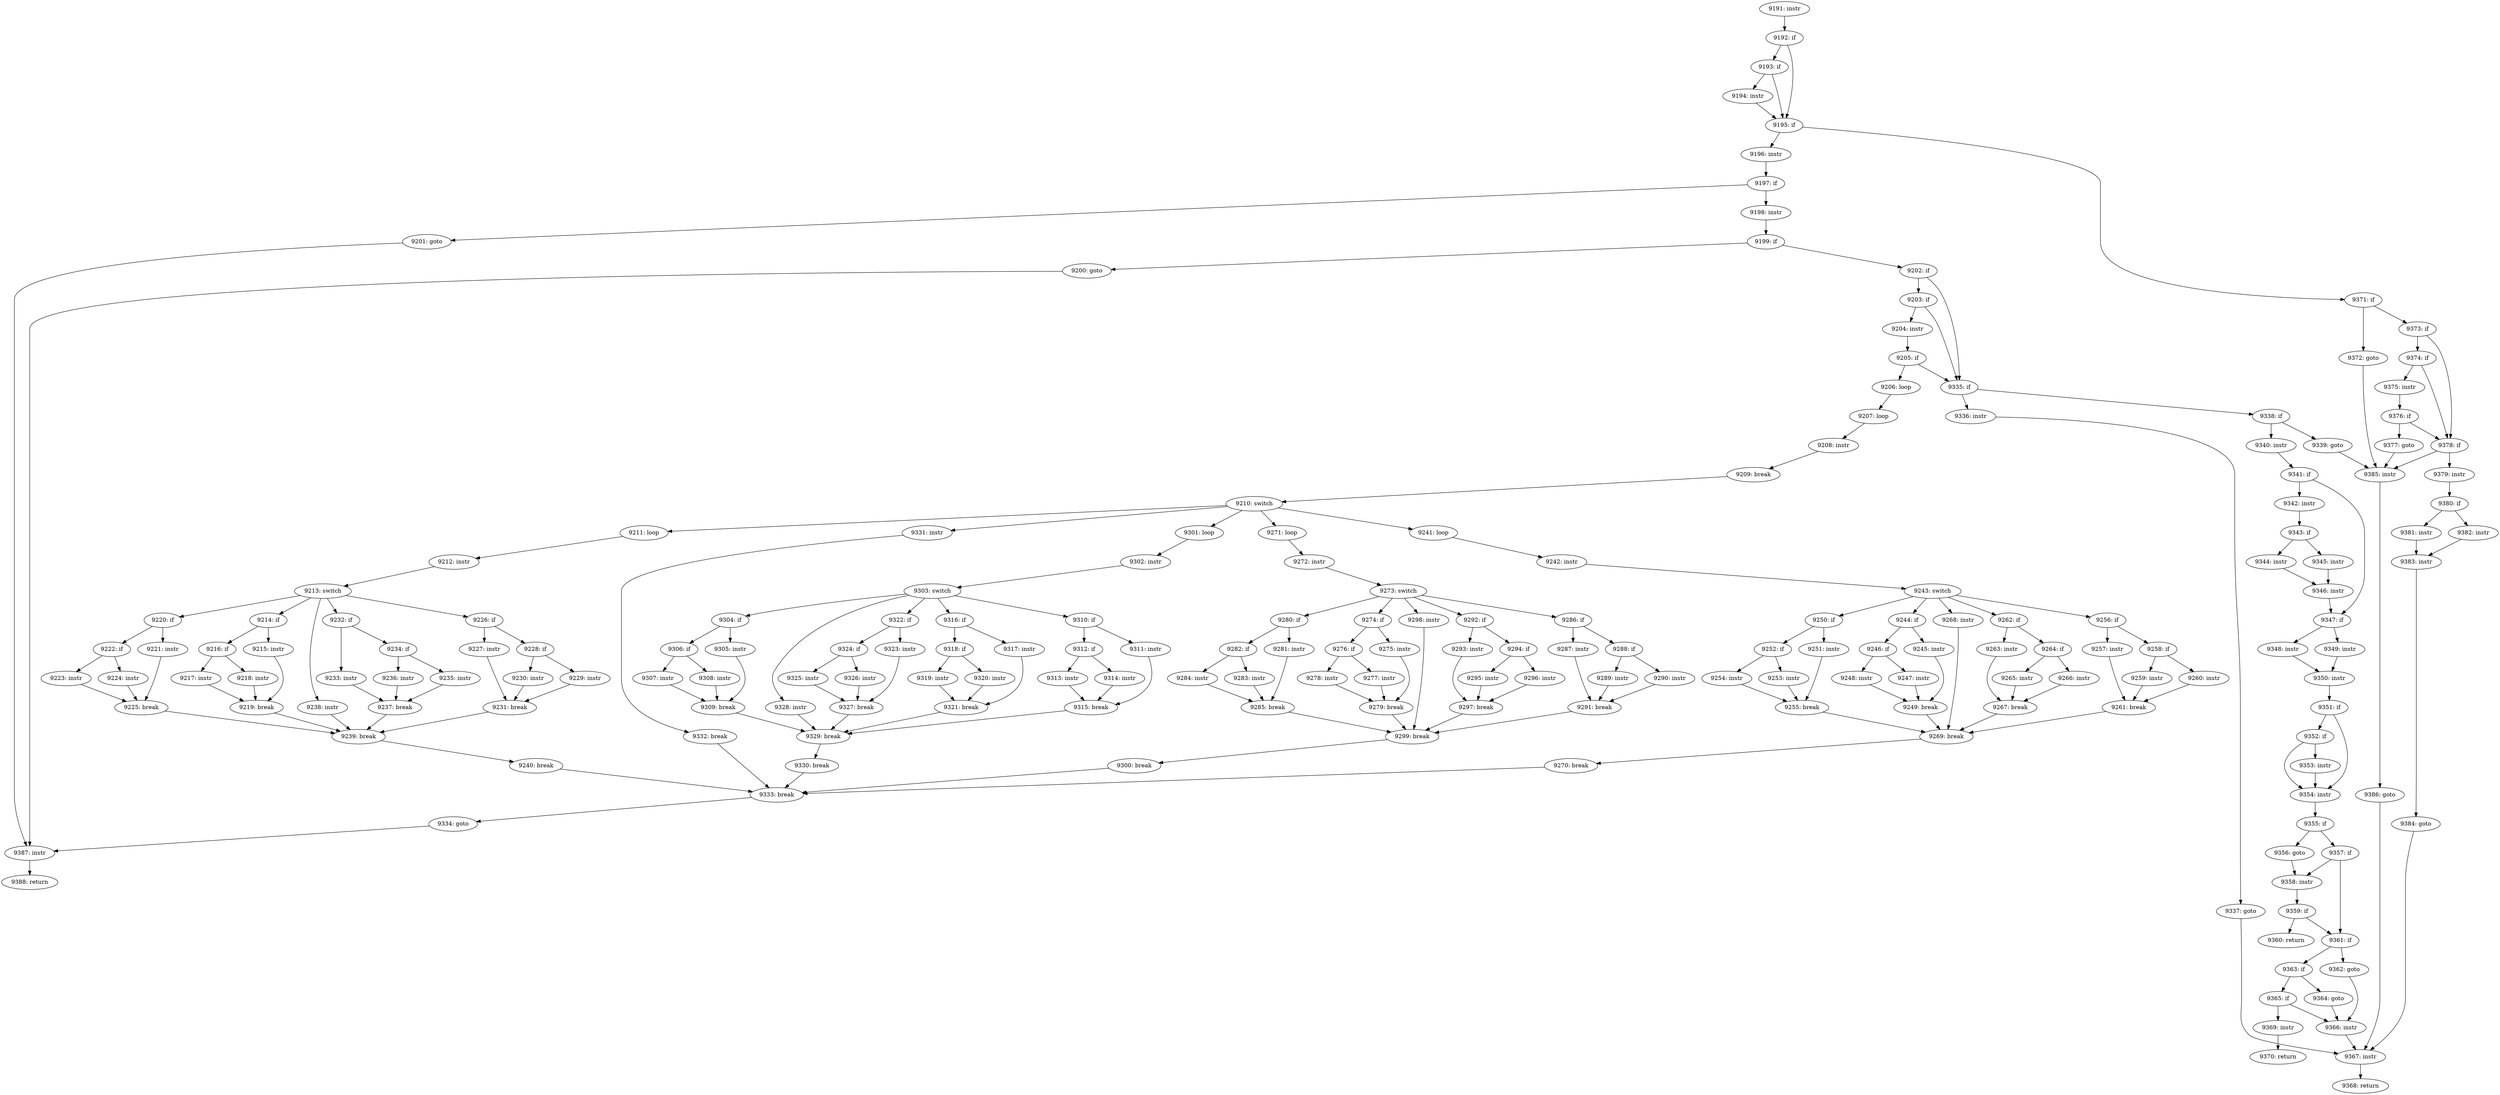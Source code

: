 digraph CFG_tcp_rcv_synsent_state_process {
9191 [label="9191: instr"]
	9191 -> 9192
9192 [label="9192: if"]
	9192 -> 9193
	9192 -> 9195
9193 [label="9193: if"]
	9193 -> 9194
	9193 -> 9195
9194 [label="9194: instr"]
	9194 -> 9195
9195 [label="9195: if"]
	9195 -> 9196
	9195 -> 9371
9196 [label="9196: instr"]
	9196 -> 9197
9197 [label="9197: if"]
	9197 -> 9198
	9197 -> 9201
9198 [label="9198: instr"]
	9198 -> 9199
9199 [label="9199: if"]
	9199 -> 9200
	9199 -> 9202
9200 [label="9200: goto"]
	9200 -> 9387
9201 [label="9201: goto"]
	9201 -> 9387
9202 [label="9202: if"]
	9202 -> 9203
	9202 -> 9335
9203 [label="9203: if"]
	9203 -> 9204
	9203 -> 9335
9204 [label="9204: instr"]
	9204 -> 9205
9205 [label="9205: if"]
	9205 -> 9335
	9205 -> 9206
9206 [label="9206: loop"]
	9206 -> 9207
9207 [label="9207: loop"]
	9207 -> 9208
9208 [label="9208: instr"]
	9208 -> 9209
9209 [label="9209: break"]
	9209 -> 9210
9210 [label="9210: switch"]
	9210 -> 9331
	9210 -> 9301
	9210 -> 9271
	9210 -> 9241
	9210 -> 9211
9211 [label="9211: loop"]
	9211 -> 9212
9212 [label="9212: instr"]
	9212 -> 9213
9213 [label="9213: switch"]
	9213 -> 9238
	9213 -> 9232
	9213 -> 9226
	9213 -> 9220
	9213 -> 9214
9214 [label="9214: if"]
	9214 -> 9215
	9214 -> 9216
9215 [label="9215: instr"]
	9215 -> 9219
9216 [label="9216: if"]
	9216 -> 9217
	9216 -> 9218
9217 [label="9217: instr"]
	9217 -> 9219
9218 [label="9218: instr"]
	9218 -> 9219
9219 [label="9219: break"]
	9219 -> 9239
9220 [label="9220: if"]
	9220 -> 9221
	9220 -> 9222
9221 [label="9221: instr"]
	9221 -> 9225
9222 [label="9222: if"]
	9222 -> 9223
	9222 -> 9224
9223 [label="9223: instr"]
	9223 -> 9225
9224 [label="9224: instr"]
	9224 -> 9225
9225 [label="9225: break"]
	9225 -> 9239
9226 [label="9226: if"]
	9226 -> 9227
	9226 -> 9228
9227 [label="9227: instr"]
	9227 -> 9231
9228 [label="9228: if"]
	9228 -> 9229
	9228 -> 9230
9229 [label="9229: instr"]
	9229 -> 9231
9230 [label="9230: instr"]
	9230 -> 9231
9231 [label="9231: break"]
	9231 -> 9239
9232 [label="9232: if"]
	9232 -> 9233
	9232 -> 9234
9233 [label="9233: instr"]
	9233 -> 9237
9234 [label="9234: if"]
	9234 -> 9235
	9234 -> 9236
9235 [label="9235: instr"]
	9235 -> 9237
9236 [label="9236: instr"]
	9236 -> 9237
9237 [label="9237: break"]
	9237 -> 9239
9238 [label="9238: instr"]
	9238 -> 9239
9239 [label="9239: break"]
	9239 -> 9240
9240 [label="9240: break"]
	9240 -> 9333
9241 [label="9241: loop"]
	9241 -> 9242
9242 [label="9242: instr"]
	9242 -> 9243
9243 [label="9243: switch"]
	9243 -> 9268
	9243 -> 9262
	9243 -> 9256
	9243 -> 9250
	9243 -> 9244
9244 [label="9244: if"]
	9244 -> 9245
	9244 -> 9246
9245 [label="9245: instr"]
	9245 -> 9249
9246 [label="9246: if"]
	9246 -> 9247
	9246 -> 9248
9247 [label="9247: instr"]
	9247 -> 9249
9248 [label="9248: instr"]
	9248 -> 9249
9249 [label="9249: break"]
	9249 -> 9269
9250 [label="9250: if"]
	9250 -> 9251
	9250 -> 9252
9251 [label="9251: instr"]
	9251 -> 9255
9252 [label="9252: if"]
	9252 -> 9253
	9252 -> 9254
9253 [label="9253: instr"]
	9253 -> 9255
9254 [label="9254: instr"]
	9254 -> 9255
9255 [label="9255: break"]
	9255 -> 9269
9256 [label="9256: if"]
	9256 -> 9257
	9256 -> 9258
9257 [label="9257: instr"]
	9257 -> 9261
9258 [label="9258: if"]
	9258 -> 9259
	9258 -> 9260
9259 [label="9259: instr"]
	9259 -> 9261
9260 [label="9260: instr"]
	9260 -> 9261
9261 [label="9261: break"]
	9261 -> 9269
9262 [label="9262: if"]
	9262 -> 9263
	9262 -> 9264
9263 [label="9263: instr"]
	9263 -> 9267
9264 [label="9264: if"]
	9264 -> 9265
	9264 -> 9266
9265 [label="9265: instr"]
	9265 -> 9267
9266 [label="9266: instr"]
	9266 -> 9267
9267 [label="9267: break"]
	9267 -> 9269
9268 [label="9268: instr"]
	9268 -> 9269
9269 [label="9269: break"]
	9269 -> 9270
9270 [label="9270: break"]
	9270 -> 9333
9271 [label="9271: loop"]
	9271 -> 9272
9272 [label="9272: instr"]
	9272 -> 9273
9273 [label="9273: switch"]
	9273 -> 9298
	9273 -> 9292
	9273 -> 9286
	9273 -> 9280
	9273 -> 9274
9274 [label="9274: if"]
	9274 -> 9275
	9274 -> 9276
9275 [label="9275: instr"]
	9275 -> 9279
9276 [label="9276: if"]
	9276 -> 9277
	9276 -> 9278
9277 [label="9277: instr"]
	9277 -> 9279
9278 [label="9278: instr"]
	9278 -> 9279
9279 [label="9279: break"]
	9279 -> 9299
9280 [label="9280: if"]
	9280 -> 9281
	9280 -> 9282
9281 [label="9281: instr"]
	9281 -> 9285
9282 [label="9282: if"]
	9282 -> 9283
	9282 -> 9284
9283 [label="9283: instr"]
	9283 -> 9285
9284 [label="9284: instr"]
	9284 -> 9285
9285 [label="9285: break"]
	9285 -> 9299
9286 [label="9286: if"]
	9286 -> 9287
	9286 -> 9288
9287 [label="9287: instr"]
	9287 -> 9291
9288 [label="9288: if"]
	9288 -> 9289
	9288 -> 9290
9289 [label="9289: instr"]
	9289 -> 9291
9290 [label="9290: instr"]
	9290 -> 9291
9291 [label="9291: break"]
	9291 -> 9299
9292 [label="9292: if"]
	9292 -> 9293
	9292 -> 9294
9293 [label="9293: instr"]
	9293 -> 9297
9294 [label="9294: if"]
	9294 -> 9295
	9294 -> 9296
9295 [label="9295: instr"]
	9295 -> 9297
9296 [label="9296: instr"]
	9296 -> 9297
9297 [label="9297: break"]
	9297 -> 9299
9298 [label="9298: instr"]
	9298 -> 9299
9299 [label="9299: break"]
	9299 -> 9300
9300 [label="9300: break"]
	9300 -> 9333
9301 [label="9301: loop"]
	9301 -> 9302
9302 [label="9302: instr"]
	9302 -> 9303
9303 [label="9303: switch"]
	9303 -> 9328
	9303 -> 9322
	9303 -> 9316
	9303 -> 9310
	9303 -> 9304
9304 [label="9304: if"]
	9304 -> 9305
	9304 -> 9306
9305 [label="9305: instr"]
	9305 -> 9309
9306 [label="9306: if"]
	9306 -> 9307
	9306 -> 9308
9307 [label="9307: instr"]
	9307 -> 9309
9308 [label="9308: instr"]
	9308 -> 9309
9309 [label="9309: break"]
	9309 -> 9329
9310 [label="9310: if"]
	9310 -> 9311
	9310 -> 9312
9311 [label="9311: instr"]
	9311 -> 9315
9312 [label="9312: if"]
	9312 -> 9313
	9312 -> 9314
9313 [label="9313: instr"]
	9313 -> 9315
9314 [label="9314: instr"]
	9314 -> 9315
9315 [label="9315: break"]
	9315 -> 9329
9316 [label="9316: if"]
	9316 -> 9317
	9316 -> 9318
9317 [label="9317: instr"]
	9317 -> 9321
9318 [label="9318: if"]
	9318 -> 9319
	9318 -> 9320
9319 [label="9319: instr"]
	9319 -> 9321
9320 [label="9320: instr"]
	9320 -> 9321
9321 [label="9321: break"]
	9321 -> 9329
9322 [label="9322: if"]
	9322 -> 9323
	9322 -> 9324
9323 [label="9323: instr"]
	9323 -> 9327
9324 [label="9324: if"]
	9324 -> 9325
	9324 -> 9326
9325 [label="9325: instr"]
	9325 -> 9327
9326 [label="9326: instr"]
	9326 -> 9327
9327 [label="9327: break"]
	9327 -> 9329
9328 [label="9328: instr"]
	9328 -> 9329
9329 [label="9329: break"]
	9329 -> 9330
9330 [label="9330: break"]
	9330 -> 9333
9331 [label="9331: instr"]
	9331 -> 9332
9332 [label="9332: break"]
	9332 -> 9333
9333 [label="9333: break"]
	9333 -> 9334
9334 [label="9334: goto"]
	9334 -> 9387
9335 [label="9335: if"]
	9335 -> 9336
	9335 -> 9338
9336 [label="9336: instr"]
	9336 -> 9337
9337 [label="9337: goto"]
	9337 -> 9367
9338 [label="9338: if"]
	9338 -> 9339
	9338 -> 9340
9339 [label="9339: goto"]
	9339 -> 9385
9340 [label="9340: instr"]
	9340 -> 9341
9341 [label="9341: if"]
	9341 -> 9342
	9341 -> 9347
9342 [label="9342: instr"]
	9342 -> 9343
9343 [label="9343: if"]
	9343 -> 9344
	9343 -> 9345
9344 [label="9344: instr"]
	9344 -> 9346
9345 [label="9345: instr"]
	9345 -> 9346
9346 [label="9346: instr"]
	9346 -> 9347
9347 [label="9347: if"]
	9347 -> 9348
	9347 -> 9349
9348 [label="9348: instr"]
	9348 -> 9350
9349 [label="9349: instr"]
	9349 -> 9350
9350 [label="9350: instr"]
	9350 -> 9351
9351 [label="9351: if"]
	9351 -> 9352
	9351 -> 9354
9352 [label="9352: if"]
	9352 -> 9353
	9352 -> 9354
9353 [label="9353: instr"]
	9353 -> 9354
9354 [label="9354: instr"]
	9354 -> 9355
9355 [label="9355: if"]
	9355 -> 9356
	9355 -> 9357
9356 [label="9356: goto"]
	9356 -> 9358
9357 [label="9357: if"]
	9357 -> 9358
	9357 -> 9361
9358 [label="9358: instr"]
	9358 -> 9359
9359 [label="9359: if"]
	9359 -> 9360
	9359 -> 9361
9360 [label="9360: return"]
	
9361 [label="9361: if"]
	9361 -> 9362
	9361 -> 9363
9362 [label="9362: goto"]
	9362 -> 9366
9363 [label="9363: if"]
	9363 -> 9364
	9363 -> 9365
9364 [label="9364: goto"]
	9364 -> 9366
9365 [label="9365: if"]
	9365 -> 9366
	9365 -> 9369
9366 [label="9366: instr"]
	9366 -> 9367
9367 [label="9367: instr"]
	9367 -> 9368
9368 [label="9368: return"]
	
9369 [label="9369: instr"]
	9369 -> 9370
9370 [label="9370: return"]
	
9371 [label="9371: if"]
	9371 -> 9372
	9371 -> 9373
9372 [label="9372: goto"]
	9372 -> 9385
9373 [label="9373: if"]
	9373 -> 9374
	9373 -> 9378
9374 [label="9374: if"]
	9374 -> 9375
	9374 -> 9378
9375 [label="9375: instr"]
	9375 -> 9376
9376 [label="9376: if"]
	9376 -> 9377
	9376 -> 9378
9377 [label="9377: goto"]
	9377 -> 9385
9378 [label="9378: if"]
	9378 -> 9379
	9378 -> 9385
9379 [label="9379: instr"]
	9379 -> 9380
9380 [label="9380: if"]
	9380 -> 9381
	9380 -> 9382
9381 [label="9381: instr"]
	9381 -> 9383
9382 [label="9382: instr"]
	9382 -> 9383
9383 [label="9383: instr"]
	9383 -> 9384
9384 [label="9384: goto"]
	9384 -> 9367
9385 [label="9385: instr"]
	9385 -> 9386
9386 [label="9386: goto"]
	9386 -> 9367
9387 [label="9387: instr"]
	9387 -> 9388
9388 [label="9388: return"]
	
}
